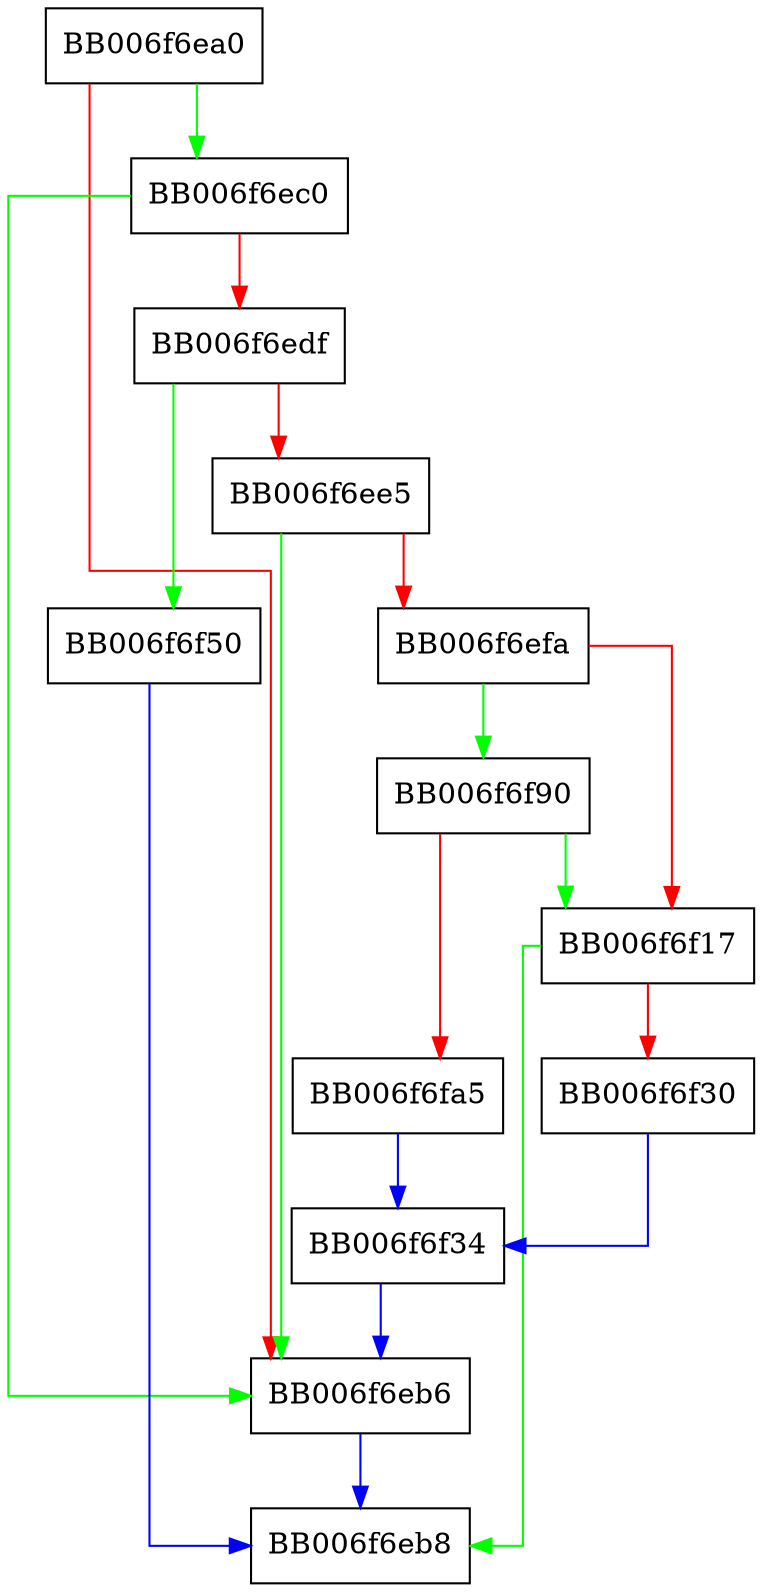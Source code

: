 digraph rsa_ripemd160_verify_message_init {
  node [shape="box"];
  graph [splines=ortho];
  BB006f6ea0 -> BB006f6ec0 [color="green"];
  BB006f6ea0 -> BB006f6eb6 [color="red"];
  BB006f6eb6 -> BB006f6eb8 [color="blue"];
  BB006f6ec0 -> BB006f6eb6 [color="green"];
  BB006f6ec0 -> BB006f6edf [color="red"];
  BB006f6edf -> BB006f6f50 [color="green"];
  BB006f6edf -> BB006f6ee5 [color="red"];
  BB006f6ee5 -> BB006f6eb6 [color="green"];
  BB006f6ee5 -> BB006f6efa [color="red"];
  BB006f6efa -> BB006f6f90 [color="green"];
  BB006f6efa -> BB006f6f17 [color="red"];
  BB006f6f17 -> BB006f6eb8 [color="green"];
  BB006f6f17 -> BB006f6f30 [color="red"];
  BB006f6f30 -> BB006f6f34 [color="blue"];
  BB006f6f34 -> BB006f6eb6 [color="blue"];
  BB006f6f50 -> BB006f6eb8 [color="blue"];
  BB006f6f90 -> BB006f6f17 [color="green"];
  BB006f6f90 -> BB006f6fa5 [color="red"];
  BB006f6fa5 -> BB006f6f34 [color="blue"];
}